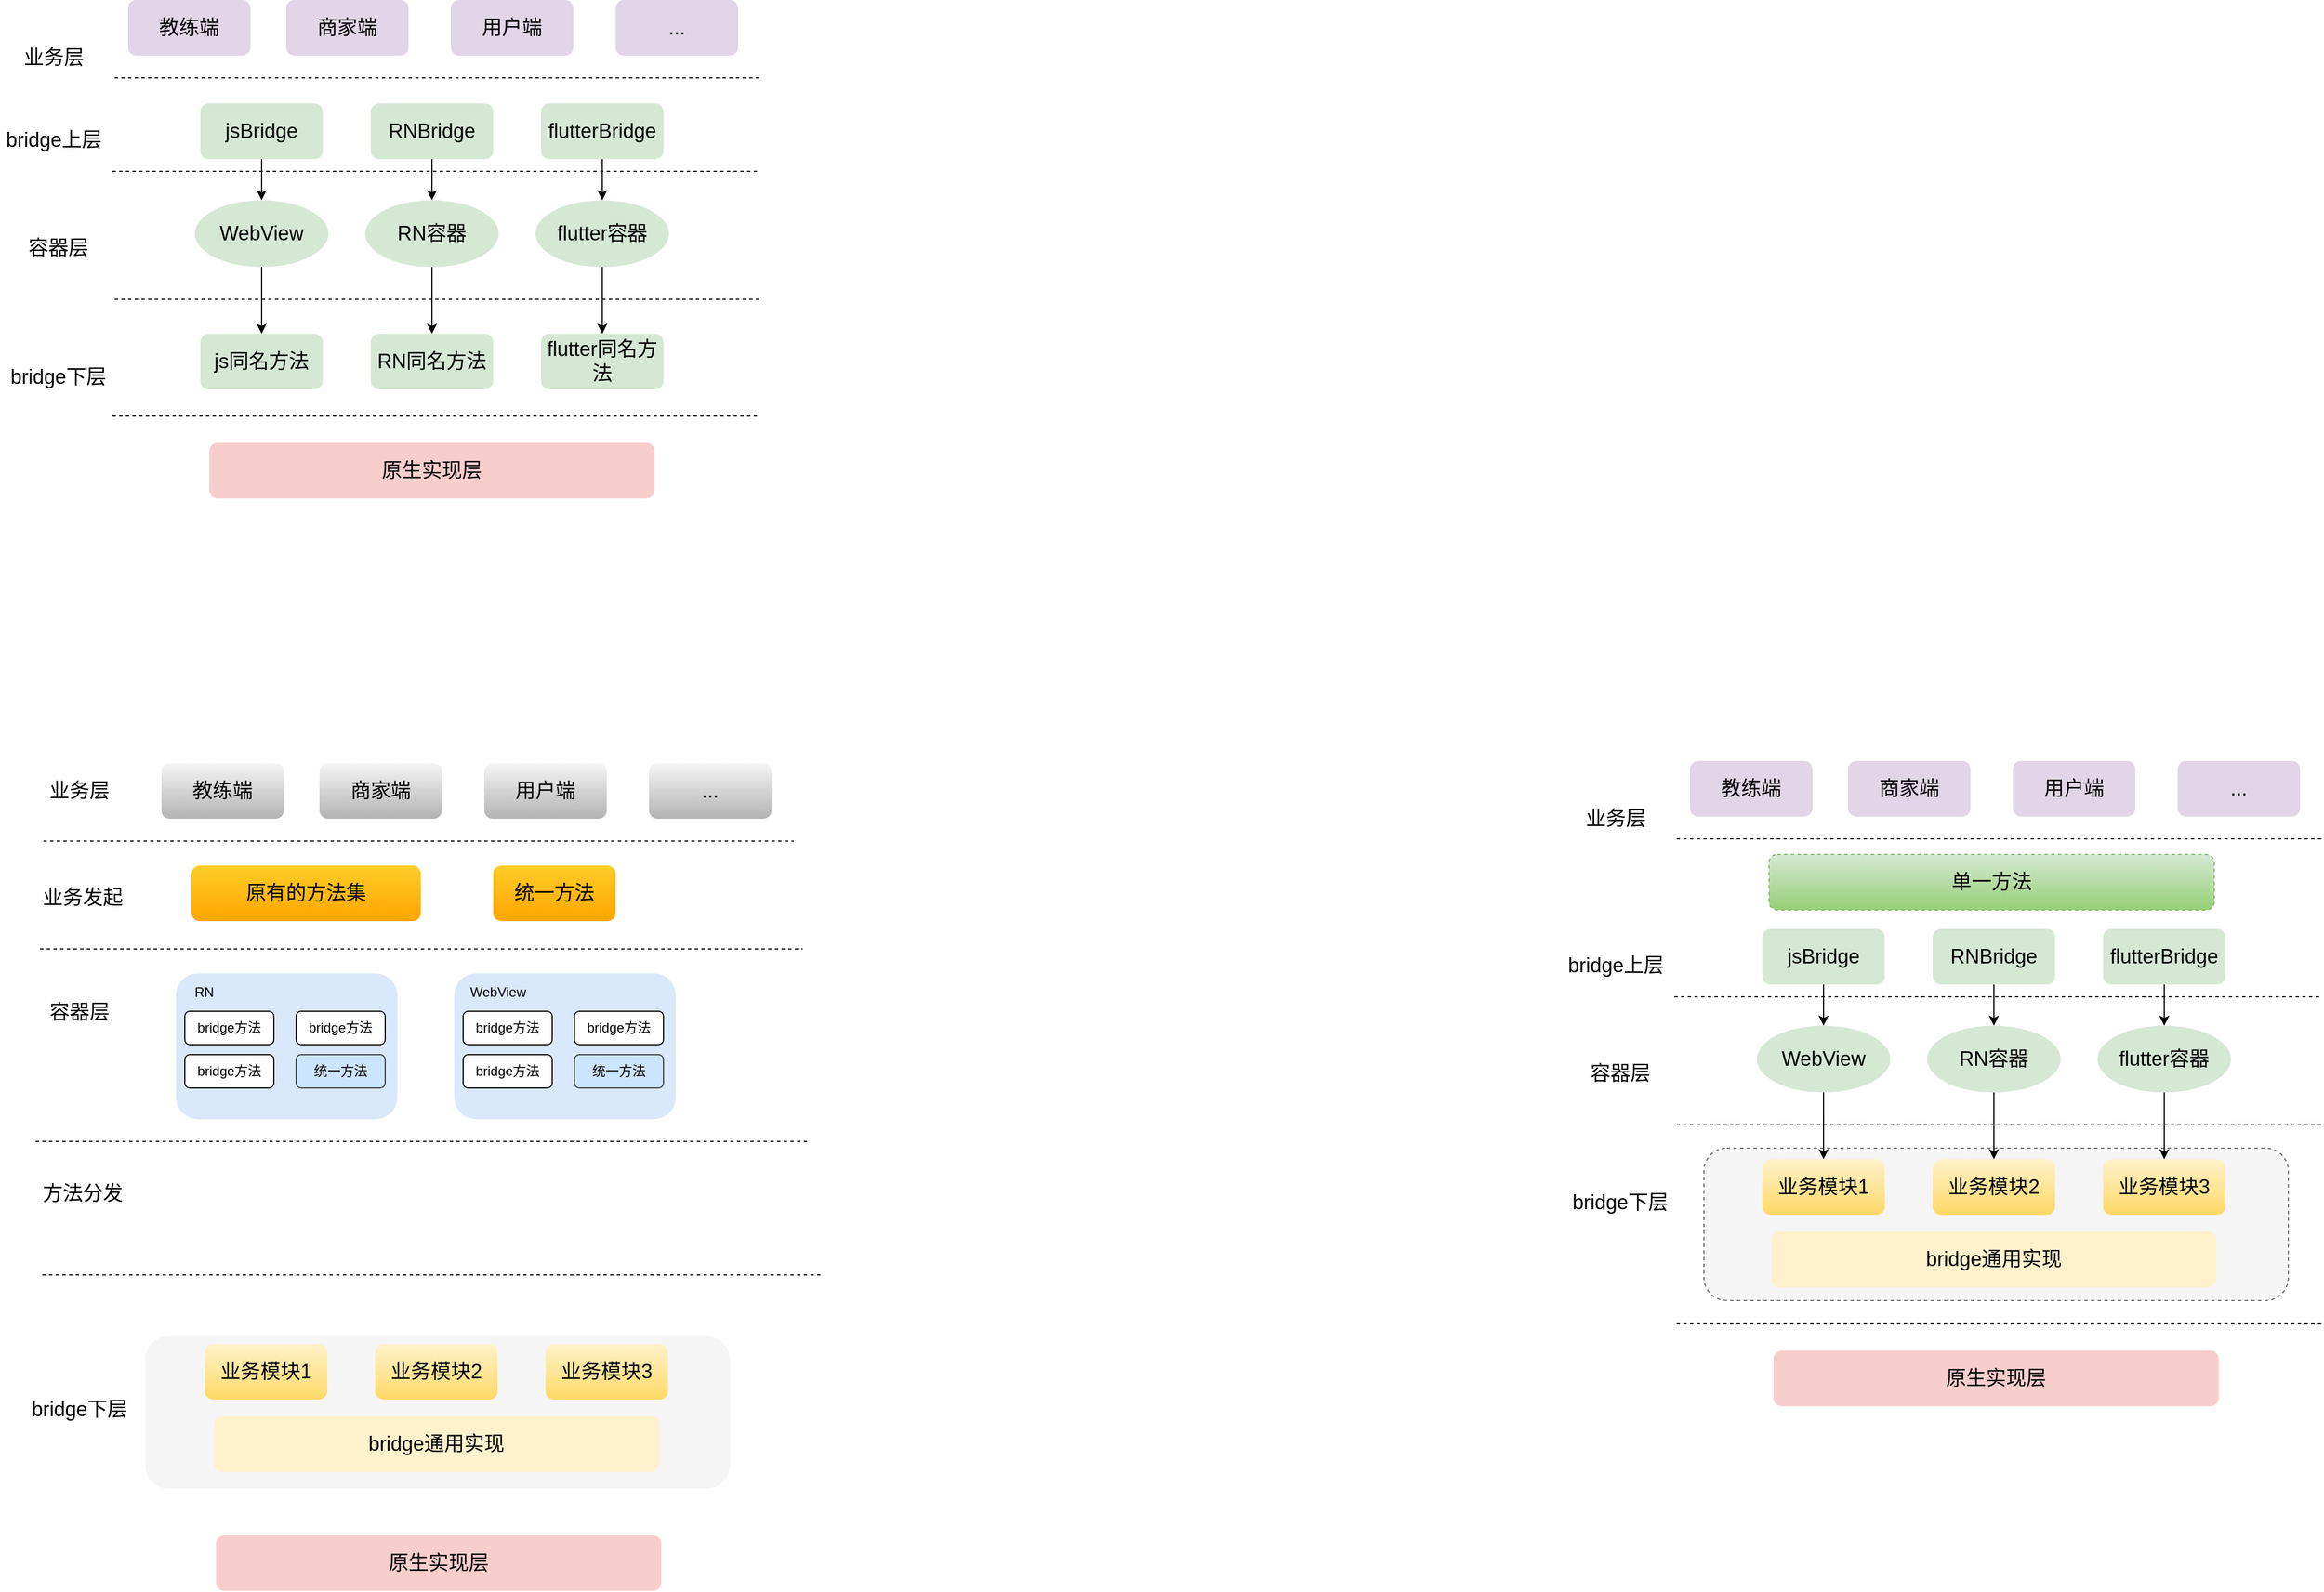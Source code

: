 <mxfile version="16.2.2" type="github" pages="3">
  <diagram id="u__dcUEoVm3xyo9EvBLi" name="第 1 页">
    <mxGraphModel dx="1186" dy="773" grid="0" gridSize="10" guides="1" tooltips="1" connect="1" arrows="1" fold="1" page="1" pageScale="1" pageWidth="3300" pageHeight="2339" math="0" shadow="0">
      <root>
        <mxCell id="0" />
        <mxCell id="1" parent="0" />
        <mxCell id="aqSKvSmFhZGV5VUTu-hm-85" value="" style="rounded=1;whiteSpace=wrap;html=1;dashed=1;fontSize=18;strokeWidth=1;fillColor=#f5f5f5;strokeColor=none;fontColor=#333333;" parent="1" vertex="1">
          <mxGeometry x="377.5" y="1314" width="525" height="137" as="geometry" />
        </mxCell>
        <mxCell id="aqSKvSmFhZGV5VUTu-hm-1" value="" style="line;strokeWidth=1;html=1;dashed=1;" parent="1" vertex="1">
          <mxGeometry x="350" y="178" width="580" height="10" as="geometry" />
        </mxCell>
        <mxCell id="aqSKvSmFhZGV5VUTu-hm-2" value="业务层" style="text;html=1;align=center;verticalAlign=middle;resizable=0;points=[];autosize=1;strokeColor=none;fillColor=none;fontSize=18;" parent="1" vertex="1">
          <mxGeometry x="260" y="150" width="70" height="30" as="geometry" />
        </mxCell>
        <mxCell id="aqSKvSmFhZGV5VUTu-hm-4" value="教练端" style="rounded=1;whiteSpace=wrap;html=1;dashed=1;fontSize=18;strokeWidth=1;strokeColor=none;fillColor=#e1d5e7;" parent="1" vertex="1">
          <mxGeometry x="362" y="113" width="110" height="50" as="geometry" />
        </mxCell>
        <mxCell id="aqSKvSmFhZGV5VUTu-hm-7" value="商家端" style="rounded=1;whiteSpace=wrap;html=1;dashed=1;fontSize=18;strokeWidth=1;strokeColor=none;fillColor=#e1d5e7;" parent="1" vertex="1">
          <mxGeometry x="504" y="113" width="110" height="50" as="geometry" />
        </mxCell>
        <mxCell id="aqSKvSmFhZGV5VUTu-hm-8" value="用户端" style="rounded=1;whiteSpace=wrap;html=1;dashed=1;fontSize=18;strokeWidth=1;strokeColor=none;fillColor=#e1d5e7;" parent="1" vertex="1">
          <mxGeometry x="652" y="113" width="110" height="50" as="geometry" />
        </mxCell>
        <mxCell id="aqSKvSmFhZGV5VUTu-hm-11" value="..." style="rounded=1;whiteSpace=wrap;html=1;dashed=1;fontSize=18;strokeWidth=1;strokeColor=none;fillColor=#e1d5e7;" parent="1" vertex="1">
          <mxGeometry x="800" y="113" width="110" height="50" as="geometry" />
        </mxCell>
        <mxCell id="aqSKvSmFhZGV5VUTu-hm-12" value="bridge上层" style="text;html=1;align=center;verticalAlign=middle;resizable=0;points=[];autosize=1;strokeColor=none;fillColor=none;fontSize=18;" parent="1" vertex="1">
          <mxGeometry x="247" y="226" width="96" height="26" as="geometry" />
        </mxCell>
        <mxCell id="aqSKvSmFhZGV5VUTu-hm-13" value="" style="line;strokeWidth=1;html=1;dashed=1;" parent="1" vertex="1">
          <mxGeometry x="348" y="262" width="580" height="10" as="geometry" />
        </mxCell>
        <mxCell id="aqSKvSmFhZGV5VUTu-hm-23" value="" style="edgeStyle=orthogonalEdgeStyle;rounded=0;orthogonalLoop=1;jettySize=auto;html=1;fontSize=18;startArrow=none;startFill=0;" parent="1" source="aqSKvSmFhZGV5VUTu-hm-19" target="aqSKvSmFhZGV5VUTu-hm-22" edge="1">
          <mxGeometry relative="1" as="geometry" />
        </mxCell>
        <mxCell id="aqSKvSmFhZGV5VUTu-hm-19" value="jsBridge" style="rounded=1;whiteSpace=wrap;html=1;dashed=1;fontSize=18;strokeWidth=1;strokeColor=none;fillColor=#d5e8d4;" parent="1" vertex="1">
          <mxGeometry x="427" y="206" width="110" height="50" as="geometry" />
        </mxCell>
        <mxCell id="aqSKvSmFhZGV5VUTu-hm-26" value="" style="edgeStyle=orthogonalEdgeStyle;rounded=0;orthogonalLoop=1;jettySize=auto;html=1;fontSize=18;startArrow=none;startFill=0;" parent="1" source="aqSKvSmFhZGV5VUTu-hm-20" target="aqSKvSmFhZGV5VUTu-hm-25" edge="1">
          <mxGeometry relative="1" as="geometry" />
        </mxCell>
        <mxCell id="aqSKvSmFhZGV5VUTu-hm-20" value="RNBridge" style="rounded=1;whiteSpace=wrap;html=1;dashed=1;fontSize=18;strokeWidth=1;strokeColor=none;fillColor=#d5e8d4;" parent="1" vertex="1">
          <mxGeometry x="580" y="206" width="110" height="50" as="geometry" />
        </mxCell>
        <mxCell id="aqSKvSmFhZGV5VUTu-hm-28" value="" style="edgeStyle=orthogonalEdgeStyle;rounded=0;orthogonalLoop=1;jettySize=auto;html=1;fontSize=18;startArrow=none;startFill=0;" parent="1" source="aqSKvSmFhZGV5VUTu-hm-21" target="aqSKvSmFhZGV5VUTu-hm-27" edge="1">
          <mxGeometry relative="1" as="geometry" />
        </mxCell>
        <mxCell id="aqSKvSmFhZGV5VUTu-hm-21" value="flutterBridge" style="rounded=1;whiteSpace=wrap;html=1;dashed=1;fontSize=18;strokeWidth=1;strokeColor=none;fillColor=#d5e8d4;" parent="1" vertex="1">
          <mxGeometry x="733" y="206" width="110" height="50" as="geometry" />
        </mxCell>
        <mxCell id="aqSKvSmFhZGV5VUTu-hm-36" value="" style="edgeStyle=orthogonalEdgeStyle;rounded=0;orthogonalLoop=1;jettySize=auto;html=1;fontSize=18;startArrow=none;startFill=0;" parent="1" source="aqSKvSmFhZGV5VUTu-hm-22" target="aqSKvSmFhZGV5VUTu-hm-34" edge="1">
          <mxGeometry relative="1" as="geometry" />
        </mxCell>
        <mxCell id="aqSKvSmFhZGV5VUTu-hm-22" value="WebView" style="ellipse;whiteSpace=wrap;html=1;fontSize=18;fillColor=#d5e8d4;strokeColor=none;rounded=1;dashed=1;strokeWidth=1;" parent="1" vertex="1">
          <mxGeometry x="422" y="293" width="120" height="60" as="geometry" />
        </mxCell>
        <mxCell id="aqSKvSmFhZGV5VUTu-hm-42" value="" style="edgeStyle=orthogonalEdgeStyle;rounded=0;orthogonalLoop=1;jettySize=auto;html=1;fontSize=18;startArrow=none;startFill=0;" parent="1" source="aqSKvSmFhZGV5VUTu-hm-25" target="aqSKvSmFhZGV5VUTu-hm-39" edge="1">
          <mxGeometry relative="1" as="geometry" />
        </mxCell>
        <mxCell id="aqSKvSmFhZGV5VUTu-hm-25" value="RN容器" style="ellipse;whiteSpace=wrap;html=1;fontSize=18;fillColor=#d5e8d4;strokeColor=none;rounded=1;dashed=1;strokeWidth=1;" parent="1" vertex="1">
          <mxGeometry x="575" y="293" width="120" height="60" as="geometry" />
        </mxCell>
        <mxCell id="aqSKvSmFhZGV5VUTu-hm-44" value="" style="edgeStyle=orthogonalEdgeStyle;rounded=0;orthogonalLoop=1;jettySize=auto;html=1;fontSize=18;startArrow=none;startFill=0;" parent="1" source="aqSKvSmFhZGV5VUTu-hm-27" target="aqSKvSmFhZGV5VUTu-hm-43" edge="1">
          <mxGeometry relative="1" as="geometry" />
        </mxCell>
        <mxCell id="aqSKvSmFhZGV5VUTu-hm-27" value="flutter容器" style="ellipse;whiteSpace=wrap;html=1;fontSize=18;fillColor=#d5e8d4;strokeColor=none;rounded=1;dashed=1;strokeWidth=1;" parent="1" vertex="1">
          <mxGeometry x="728" y="293" width="120" height="60" as="geometry" />
        </mxCell>
        <mxCell id="aqSKvSmFhZGV5VUTu-hm-29" value="" style="line;strokeWidth=1;html=1;dashed=1;" parent="1" vertex="1">
          <mxGeometry x="350" y="377" width="580" height="10" as="geometry" />
        </mxCell>
        <mxCell id="aqSKvSmFhZGV5VUTu-hm-30" value="容器层" style="text;html=1;align=center;verticalAlign=middle;resizable=0;points=[];autosize=1;strokeColor=none;fillColor=none;fontSize=18;" parent="1" vertex="1">
          <mxGeometry x="267" y="323" width="64" height="26" as="geometry" />
        </mxCell>
        <mxCell id="aqSKvSmFhZGV5VUTu-hm-32" value="bridge下层" style="text;html=1;align=center;verticalAlign=middle;resizable=0;points=[];autosize=1;strokeColor=none;fillColor=none;fontSize=18;" parent="1" vertex="1">
          <mxGeometry x="251" y="439" width="96" height="26" as="geometry" />
        </mxCell>
        <mxCell id="aqSKvSmFhZGV5VUTu-hm-33" value="" style="line;strokeWidth=1;html=1;dashed=1;" parent="1" vertex="1">
          <mxGeometry x="348" y="482" width="580" height="10" as="geometry" />
        </mxCell>
        <mxCell id="aqSKvSmFhZGV5VUTu-hm-34" value="js同名方法" style="rounded=1;whiteSpace=wrap;html=1;dashed=1;fontSize=18;strokeWidth=1;strokeColor=none;fillColor=#d5e8d4;" parent="1" vertex="1">
          <mxGeometry x="427" y="413" width="110" height="50" as="geometry" />
        </mxCell>
        <mxCell id="aqSKvSmFhZGV5VUTu-hm-39" value="RN同名方法" style="rounded=1;whiteSpace=wrap;html=1;dashed=1;fontSize=18;strokeWidth=1;strokeColor=none;fillColor=#d5e8d4;" parent="1" vertex="1">
          <mxGeometry x="580" y="413" width="110" height="50" as="geometry" />
        </mxCell>
        <mxCell id="aqSKvSmFhZGV5VUTu-hm-43" value="flutter同名方法" style="rounded=1;whiteSpace=wrap;html=1;dashed=1;fontSize=18;strokeWidth=1;strokeColor=none;fillColor=#d5e8d4;" parent="1" vertex="1">
          <mxGeometry x="733" y="413" width="110" height="50" as="geometry" />
        </mxCell>
        <mxCell id="aqSKvSmFhZGV5VUTu-hm-45" value="原生实现层" style="rounded=1;whiteSpace=wrap;html=1;dashed=1;fontSize=18;strokeWidth=1;strokeColor=none;fillColor=#f8cecc;" parent="1" vertex="1">
          <mxGeometry x="435" y="511" width="400" height="50" as="geometry" />
        </mxCell>
        <mxCell id="aqSKvSmFhZGV5VUTu-hm-46" value="" style="line;strokeWidth=1;html=1;dashed=1;" parent="1" vertex="1">
          <mxGeometry x="286" y="864" width="674" height="10" as="geometry" />
        </mxCell>
        <mxCell id="aqSKvSmFhZGV5VUTu-hm-47" value="业务层" style="text;html=1;align=center;verticalAlign=middle;resizable=0;points=[];autosize=1;strokeColor=none;fillColor=none;fontSize=18;" parent="1" vertex="1">
          <mxGeometry x="283" y="809" width="70" height="30" as="geometry" />
        </mxCell>
        <mxCell id="aqSKvSmFhZGV5VUTu-hm-48" value="教练端" style="rounded=1;whiteSpace=wrap;html=1;dashed=1;fontSize=18;strokeWidth=1;strokeColor=none;fillColor=#f5f5f5;gradientColor=#b3b3b3;" parent="1" vertex="1">
          <mxGeometry x="392" y="799" width="110" height="50" as="geometry" />
        </mxCell>
        <mxCell id="aqSKvSmFhZGV5VUTu-hm-49" value="商家端" style="rounded=1;whiteSpace=wrap;html=1;dashed=1;fontSize=18;strokeWidth=1;strokeColor=none;fillColor=#f5f5f5;gradientColor=#b3b3b3;" parent="1" vertex="1">
          <mxGeometry x="534" y="799" width="110" height="50" as="geometry" />
        </mxCell>
        <mxCell id="aqSKvSmFhZGV5VUTu-hm-50" value="用户端" style="rounded=1;whiteSpace=wrap;html=1;dashed=1;fontSize=18;strokeWidth=1;strokeColor=none;fillColor=#f5f5f5;gradientColor=#b3b3b3;" parent="1" vertex="1">
          <mxGeometry x="682" y="799" width="110" height="50" as="geometry" />
        </mxCell>
        <mxCell id="aqSKvSmFhZGV5VUTu-hm-51" value="..." style="rounded=1;whiteSpace=wrap;html=1;dashed=1;fontSize=18;strokeWidth=1;strokeColor=none;fillColor=#f5f5f5;gradientColor=#b3b3b3;" parent="1" vertex="1">
          <mxGeometry x="830" y="799" width="110" height="50" as="geometry" />
        </mxCell>
        <mxCell id="aqSKvSmFhZGV5VUTu-hm-66" value="" style="line;strokeWidth=1;html=1;dashed=1;" parent="1" vertex="1">
          <mxGeometry x="279" y="1134" width="693" height="10" as="geometry" />
        </mxCell>
        <mxCell id="aqSKvSmFhZGV5VUTu-hm-68" value="bridge下层" style="text;html=1;align=center;verticalAlign=middle;resizable=0;points=[];autosize=1;strokeColor=none;fillColor=none;fontSize=18;" parent="1" vertex="1">
          <mxGeometry x="270" y="1366.5" width="96" height="26" as="geometry" />
        </mxCell>
        <mxCell id="aqSKvSmFhZGV5VUTu-hm-69" value="" style="line;strokeWidth=1;html=1;dashed=1;" parent="1" vertex="1">
          <mxGeometry x="285" y="1254" width="700" height="10" as="geometry" />
        </mxCell>
        <mxCell id="aqSKvSmFhZGV5VUTu-hm-70" value="业务模块1" style="rounded=1;whiteSpace=wrap;html=1;dashed=1;fontSize=18;strokeWidth=1;strokeColor=none;fillColor=#fff2cc;gradientColor=#ffd966;" parent="1" vertex="1">
          <mxGeometry x="431" y="1321" width="110" height="50" as="geometry" />
        </mxCell>
        <mxCell id="aqSKvSmFhZGV5VUTu-hm-71" value="业务模块2" style="rounded=1;whiteSpace=wrap;html=1;dashed=1;fontSize=18;strokeWidth=1;strokeColor=none;fillColor=#fff2cc;gradientColor=#ffd966;" parent="1" vertex="1">
          <mxGeometry x="584" y="1321" width="110" height="50" as="geometry" />
        </mxCell>
        <mxCell id="aqSKvSmFhZGV5VUTu-hm-72" value="业务模块3" style="rounded=1;whiteSpace=wrap;html=1;dashed=1;fontSize=18;strokeWidth=1;strokeColor=none;fillColor=#fff2cc;gradientColor=#ffd966;" parent="1" vertex="1">
          <mxGeometry x="737" y="1321" width="110" height="50" as="geometry" />
        </mxCell>
        <mxCell id="aqSKvSmFhZGV5VUTu-hm-73" value="原生实现层" style="rounded=1;whiteSpace=wrap;html=1;dashed=1;fontSize=18;strokeWidth=1;strokeColor=none;fillColor=#f8cecc;" parent="1" vertex="1">
          <mxGeometry x="441" y="1493" width="400" height="50" as="geometry" />
        </mxCell>
        <mxCell id="aqSKvSmFhZGV5VUTu-hm-76" value="bridge通用实现" style="rounded=1;whiteSpace=wrap;html=1;dashed=1;fontSize=18;strokeWidth=1;strokeColor=none;fillColor=#fff2cc;" parent="1" vertex="1">
          <mxGeometry x="439" y="1386" width="400" height="50" as="geometry" />
        </mxCell>
        <mxCell id="7jIZpGiQkFUZXm-IQ5wy-1" value="" style="rounded=1;whiteSpace=wrap;html=1;dashed=1;fontSize=18;strokeWidth=1;fillColor=#f5f5f5;strokeColor=#666666;fontColor=#333333;" parent="1" vertex="1">
          <mxGeometry x="1777.5" y="1145" width="525" height="137" as="geometry" />
        </mxCell>
        <mxCell id="7jIZpGiQkFUZXm-IQ5wy-2" value="" style="line;strokeWidth=1;html=1;dashed=1;" parent="1" vertex="1">
          <mxGeometry x="1753" y="862" width="580" height="10" as="geometry" />
        </mxCell>
        <mxCell id="7jIZpGiQkFUZXm-IQ5wy-3" value="业务层" style="text;html=1;align=center;verticalAlign=middle;resizable=0;points=[];autosize=1;strokeColor=none;fillColor=none;fontSize=18;" parent="1" vertex="1">
          <mxGeometry x="1663" y="834" width="70" height="30" as="geometry" />
        </mxCell>
        <mxCell id="7jIZpGiQkFUZXm-IQ5wy-4" value="教练端" style="rounded=1;whiteSpace=wrap;html=1;dashed=1;fontSize=18;strokeWidth=1;strokeColor=none;fillColor=#e1d5e7;" parent="1" vertex="1">
          <mxGeometry x="1765" y="797" width="110" height="50" as="geometry" />
        </mxCell>
        <mxCell id="7jIZpGiQkFUZXm-IQ5wy-5" value="商家端" style="rounded=1;whiteSpace=wrap;html=1;dashed=1;fontSize=18;strokeWidth=1;strokeColor=none;fillColor=#e1d5e7;" parent="1" vertex="1">
          <mxGeometry x="1907" y="797" width="110" height="50" as="geometry" />
        </mxCell>
        <mxCell id="7jIZpGiQkFUZXm-IQ5wy-6" value="用户端" style="rounded=1;whiteSpace=wrap;html=1;dashed=1;fontSize=18;strokeWidth=1;strokeColor=none;fillColor=#e1d5e7;" parent="1" vertex="1">
          <mxGeometry x="2055" y="797" width="110" height="50" as="geometry" />
        </mxCell>
        <mxCell id="7jIZpGiQkFUZXm-IQ5wy-7" value="..." style="rounded=1;whiteSpace=wrap;html=1;dashed=1;fontSize=18;strokeWidth=1;strokeColor=none;fillColor=#e1d5e7;" parent="1" vertex="1">
          <mxGeometry x="2203" y="797" width="110" height="50" as="geometry" />
        </mxCell>
        <mxCell id="7jIZpGiQkFUZXm-IQ5wy-8" value="bridge上层" style="text;html=1;align=center;verticalAlign=middle;resizable=0;points=[];autosize=1;strokeColor=none;fillColor=none;fontSize=18;" parent="1" vertex="1">
          <mxGeometry x="1650" y="968" width="96" height="26" as="geometry" />
        </mxCell>
        <mxCell id="7jIZpGiQkFUZXm-IQ5wy-9" value="" style="line;strokeWidth=1;html=1;dashed=1;" parent="1" vertex="1">
          <mxGeometry x="1751" y="1004" width="580" height="10" as="geometry" />
        </mxCell>
        <mxCell id="7jIZpGiQkFUZXm-IQ5wy-10" value="" style="edgeStyle=orthogonalEdgeStyle;rounded=0;orthogonalLoop=1;jettySize=auto;html=1;fontSize=18;startArrow=none;startFill=0;" parent="1" source="7jIZpGiQkFUZXm-IQ5wy-11" target="7jIZpGiQkFUZXm-IQ5wy-17" edge="1">
          <mxGeometry relative="1" as="geometry" />
        </mxCell>
        <mxCell id="7jIZpGiQkFUZXm-IQ5wy-11" value="jsBridge" style="rounded=1;whiteSpace=wrap;html=1;dashed=1;fontSize=18;strokeWidth=1;strokeColor=none;fillColor=#d5e8d4;" parent="1" vertex="1">
          <mxGeometry x="1830" y="948" width="110" height="50" as="geometry" />
        </mxCell>
        <mxCell id="7jIZpGiQkFUZXm-IQ5wy-12" value="" style="edgeStyle=orthogonalEdgeStyle;rounded=0;orthogonalLoop=1;jettySize=auto;html=1;fontSize=18;startArrow=none;startFill=0;" parent="1" source="7jIZpGiQkFUZXm-IQ5wy-13" target="7jIZpGiQkFUZXm-IQ5wy-19" edge="1">
          <mxGeometry relative="1" as="geometry" />
        </mxCell>
        <mxCell id="7jIZpGiQkFUZXm-IQ5wy-13" value="RNBridge" style="rounded=1;whiteSpace=wrap;html=1;dashed=1;fontSize=18;strokeWidth=1;strokeColor=none;fillColor=#d5e8d4;" parent="1" vertex="1">
          <mxGeometry x="1983" y="948" width="110" height="50" as="geometry" />
        </mxCell>
        <mxCell id="7jIZpGiQkFUZXm-IQ5wy-14" value="" style="edgeStyle=orthogonalEdgeStyle;rounded=0;orthogonalLoop=1;jettySize=auto;html=1;fontSize=18;startArrow=none;startFill=0;" parent="1" source="7jIZpGiQkFUZXm-IQ5wy-15" target="7jIZpGiQkFUZXm-IQ5wy-21" edge="1">
          <mxGeometry relative="1" as="geometry" />
        </mxCell>
        <mxCell id="7jIZpGiQkFUZXm-IQ5wy-15" value="flutterBridge" style="rounded=1;whiteSpace=wrap;html=1;dashed=1;fontSize=18;strokeWidth=1;strokeColor=none;fillColor=#d5e8d4;" parent="1" vertex="1">
          <mxGeometry x="2136" y="948" width="110" height="50" as="geometry" />
        </mxCell>
        <mxCell id="7jIZpGiQkFUZXm-IQ5wy-16" value="" style="edgeStyle=orthogonalEdgeStyle;rounded=0;orthogonalLoop=1;jettySize=auto;html=1;fontSize=18;startArrow=none;startFill=0;" parent="1" source="7jIZpGiQkFUZXm-IQ5wy-17" target="7jIZpGiQkFUZXm-IQ5wy-26" edge="1">
          <mxGeometry relative="1" as="geometry" />
        </mxCell>
        <mxCell id="7jIZpGiQkFUZXm-IQ5wy-17" value="WebView" style="ellipse;whiteSpace=wrap;html=1;fontSize=18;fillColor=#d5e8d4;strokeColor=none;rounded=1;dashed=1;strokeWidth=1;" parent="1" vertex="1">
          <mxGeometry x="1825" y="1035" width="120" height="60" as="geometry" />
        </mxCell>
        <mxCell id="7jIZpGiQkFUZXm-IQ5wy-18" value="" style="edgeStyle=orthogonalEdgeStyle;rounded=0;orthogonalLoop=1;jettySize=auto;html=1;fontSize=18;startArrow=none;startFill=0;" parent="1" source="7jIZpGiQkFUZXm-IQ5wy-19" target="7jIZpGiQkFUZXm-IQ5wy-27" edge="1">
          <mxGeometry relative="1" as="geometry" />
        </mxCell>
        <mxCell id="7jIZpGiQkFUZXm-IQ5wy-19" value="RN容器" style="ellipse;whiteSpace=wrap;html=1;fontSize=18;fillColor=#d5e8d4;strokeColor=none;rounded=1;dashed=1;strokeWidth=1;" parent="1" vertex="1">
          <mxGeometry x="1978" y="1035" width="120" height="60" as="geometry" />
        </mxCell>
        <mxCell id="7jIZpGiQkFUZXm-IQ5wy-20" value="" style="edgeStyle=orthogonalEdgeStyle;rounded=0;orthogonalLoop=1;jettySize=auto;html=1;fontSize=18;startArrow=none;startFill=0;" parent="1" source="7jIZpGiQkFUZXm-IQ5wy-21" target="7jIZpGiQkFUZXm-IQ5wy-28" edge="1">
          <mxGeometry relative="1" as="geometry" />
        </mxCell>
        <mxCell id="7jIZpGiQkFUZXm-IQ5wy-21" value="flutter容器" style="ellipse;whiteSpace=wrap;html=1;fontSize=18;fillColor=#d5e8d4;strokeColor=none;rounded=1;dashed=1;strokeWidth=1;" parent="1" vertex="1">
          <mxGeometry x="2131" y="1035" width="120" height="60" as="geometry" />
        </mxCell>
        <mxCell id="7jIZpGiQkFUZXm-IQ5wy-22" value="" style="line;strokeWidth=1;html=1;dashed=1;" parent="1" vertex="1">
          <mxGeometry x="1753" y="1119" width="580" height="10" as="geometry" />
        </mxCell>
        <mxCell id="7jIZpGiQkFUZXm-IQ5wy-23" value="容器层" style="text;html=1;align=center;verticalAlign=middle;resizable=0;points=[];autosize=1;strokeColor=none;fillColor=none;fontSize=18;" parent="1" vertex="1">
          <mxGeometry x="1670" y="1065" width="64" height="26" as="geometry" />
        </mxCell>
        <mxCell id="7jIZpGiQkFUZXm-IQ5wy-24" value="bridge下层" style="text;html=1;align=center;verticalAlign=middle;resizable=0;points=[];autosize=1;strokeColor=none;fillColor=none;fontSize=18;" parent="1" vertex="1">
          <mxGeometry x="1654" y="1181" width="96" height="26" as="geometry" />
        </mxCell>
        <mxCell id="7jIZpGiQkFUZXm-IQ5wy-25" value="" style="line;strokeWidth=1;html=1;dashed=1;" parent="1" vertex="1">
          <mxGeometry x="1753" y="1298" width="580" height="10" as="geometry" />
        </mxCell>
        <mxCell id="7jIZpGiQkFUZXm-IQ5wy-26" value="业务模块1" style="rounded=1;whiteSpace=wrap;html=1;dashed=1;fontSize=18;strokeWidth=1;strokeColor=none;fillColor=#fff2cc;gradientColor=#ffd966;" parent="1" vertex="1">
          <mxGeometry x="1830" y="1155" width="110" height="50" as="geometry" />
        </mxCell>
        <mxCell id="7jIZpGiQkFUZXm-IQ5wy-27" value="业务模块2" style="rounded=1;whiteSpace=wrap;html=1;dashed=1;fontSize=18;strokeWidth=1;strokeColor=none;fillColor=#fff2cc;gradientColor=#ffd966;" parent="1" vertex="1">
          <mxGeometry x="1983" y="1155" width="110" height="50" as="geometry" />
        </mxCell>
        <mxCell id="7jIZpGiQkFUZXm-IQ5wy-28" value="业务模块3" style="rounded=1;whiteSpace=wrap;html=1;dashed=1;fontSize=18;strokeWidth=1;strokeColor=none;fillColor=#fff2cc;gradientColor=#ffd966;" parent="1" vertex="1">
          <mxGeometry x="2136" y="1155" width="110" height="50" as="geometry" />
        </mxCell>
        <mxCell id="7jIZpGiQkFUZXm-IQ5wy-29" value="原生实现层" style="rounded=1;whiteSpace=wrap;html=1;dashed=1;fontSize=18;strokeWidth=1;strokeColor=none;fillColor=#f8cecc;" parent="1" vertex="1">
          <mxGeometry x="1840" y="1327" width="400" height="50" as="geometry" />
        </mxCell>
        <mxCell id="7jIZpGiQkFUZXm-IQ5wy-30" value="bridge通用实现" style="rounded=1;whiteSpace=wrap;html=1;dashed=1;fontSize=18;strokeWidth=1;strokeColor=none;fillColor=#fff2cc;" parent="1" vertex="1">
          <mxGeometry x="1838" y="1220" width="400" height="50" as="geometry" />
        </mxCell>
        <mxCell id="7jIZpGiQkFUZXm-IQ5wy-32" value="单一方法" style="rounded=1;whiteSpace=wrap;html=1;dashed=1;fontSize=18;strokeWidth=1;strokeColor=#82b366;fillColor=#d5e8d4;gradientColor=#97d077;" parent="1" vertex="1">
          <mxGeometry x="1836" y="881" width="400" height="50" as="geometry" />
        </mxCell>
        <mxCell id="WknQuuJO2jkxK-Vl2QQx-2" value="" style="line;strokeWidth=1;html=1;dashed=1;" vertex="1" parent="1">
          <mxGeometry x="283" y="961" width="685" height="10" as="geometry" />
        </mxCell>
        <mxCell id="WknQuuJO2jkxK-Vl2QQx-6" value="业务发起" style="text;html=1;align=center;verticalAlign=middle;resizable=0;points=[];autosize=1;strokeColor=none;fillColor=none;fontSize=18;" vertex="1" parent="1">
          <mxGeometry x="280" y="907" width="82" height="26" as="geometry" />
        </mxCell>
        <mxCell id="WknQuuJO2jkxK-Vl2QQx-9" value="原有的方法集" style="rounded=1;whiteSpace=wrap;html=1;dashed=1;fontSize=18;strokeWidth=1;strokeColor=none;fillColor=#ffcd28;gradientColor=#ffa500;" vertex="1" parent="1">
          <mxGeometry x="419" y="891" width="206" height="50" as="geometry" />
        </mxCell>
        <mxCell id="WknQuuJO2jkxK-Vl2QQx-10" value="统一方法" style="rounded=1;whiteSpace=wrap;html=1;dashed=1;fontSize=18;strokeWidth=1;strokeColor=none;fillColor=#ffcd28;gradientColor=#ffa500;" vertex="1" parent="1">
          <mxGeometry x="690" y="891" width="110" height="50" as="geometry" />
        </mxCell>
        <mxCell id="WknQuuJO2jkxK-Vl2QQx-11" value="容器层" style="text;html=1;align=center;verticalAlign=middle;resizable=0;points=[];autosize=1;strokeColor=none;fillColor=none;fontSize=18;" vertex="1" parent="1">
          <mxGeometry x="286" y="1010" width="64" height="26" as="geometry" />
        </mxCell>
        <mxCell id="WknQuuJO2jkxK-Vl2QQx-12" value="" style="rounded=1;whiteSpace=wrap;html=1;dashed=1;fillColor=#dae8fc;strokeColor=none;" vertex="1" parent="1">
          <mxGeometry x="405" y="988" width="199" height="131" as="geometry" />
        </mxCell>
        <mxCell id="WknQuuJO2jkxK-Vl2QQx-13" value="RN" style="text;html=1;align=center;verticalAlign=middle;resizable=0;points=[];autosize=1;strokeColor=none;fillColor=none;" vertex="1" parent="1">
          <mxGeometry x="416" y="996" width="27" height="18" as="geometry" />
        </mxCell>
        <mxCell id="WknQuuJO2jkxK-Vl2QQx-14" value="bridge方法" style="rounded=1;whiteSpace=wrap;html=1;" vertex="1" parent="1">
          <mxGeometry x="413" y="1022" width="80" height="30" as="geometry" />
        </mxCell>
        <mxCell id="WknQuuJO2jkxK-Vl2QQx-15" value="bridge方法" style="rounded=1;whiteSpace=wrap;html=1;" vertex="1" parent="1">
          <mxGeometry x="413" y="1061" width="80" height="30" as="geometry" />
        </mxCell>
        <mxCell id="WknQuuJO2jkxK-Vl2QQx-16" value="bridge方法" style="rounded=1;whiteSpace=wrap;html=1;" vertex="1" parent="1">
          <mxGeometry x="513" y="1022" width="80" height="30" as="geometry" />
        </mxCell>
        <mxCell id="WknQuuJO2jkxK-Vl2QQx-17" value="统一方法" style="rounded=1;whiteSpace=wrap;html=1;fillColor=#cce5ff;strokeColor=#36393d;" vertex="1" parent="1">
          <mxGeometry x="513" y="1061" width="80" height="30" as="geometry" />
        </mxCell>
        <mxCell id="WknQuuJO2jkxK-Vl2QQx-25" value="" style="rounded=1;whiteSpace=wrap;html=1;dashed=1;fillColor=#dae8fc;strokeColor=none;" vertex="1" parent="1">
          <mxGeometry x="655" y="988" width="199" height="131" as="geometry" />
        </mxCell>
        <mxCell id="WknQuuJO2jkxK-Vl2QQx-26" value="WebView" style="text;html=1;align=center;verticalAlign=middle;resizable=0;points=[];autosize=1;strokeColor=none;fillColor=none;" vertex="1" parent="1">
          <mxGeometry x="664" y="996" width="60" height="18" as="geometry" />
        </mxCell>
        <mxCell id="WknQuuJO2jkxK-Vl2QQx-27" value="bridge方法" style="rounded=1;whiteSpace=wrap;html=1;" vertex="1" parent="1">
          <mxGeometry x="663" y="1022" width="80" height="30" as="geometry" />
        </mxCell>
        <mxCell id="WknQuuJO2jkxK-Vl2QQx-28" value="bridge方法" style="rounded=1;whiteSpace=wrap;html=1;" vertex="1" parent="1">
          <mxGeometry x="663" y="1061" width="80" height="30" as="geometry" />
        </mxCell>
        <mxCell id="WknQuuJO2jkxK-Vl2QQx-29" value="bridge方法" style="rounded=1;whiteSpace=wrap;html=1;" vertex="1" parent="1">
          <mxGeometry x="763" y="1022" width="80" height="30" as="geometry" />
        </mxCell>
        <mxCell id="WknQuuJO2jkxK-Vl2QQx-30" value="统一方法" style="rounded=1;whiteSpace=wrap;html=1;fillColor=#cce5ff;strokeColor=#36393d;" vertex="1" parent="1">
          <mxGeometry x="763" y="1061" width="80" height="30" as="geometry" />
        </mxCell>
        <mxCell id="WknQuuJO2jkxK-Vl2QQx-31" value="方法分发" style="text;html=1;align=center;verticalAlign=middle;resizable=0;points=[];autosize=1;strokeColor=none;fillColor=none;fontSize=18;" vertex="1" parent="1">
          <mxGeometry x="280" y="1173" width="82" height="26" as="geometry" />
        </mxCell>
      </root>
    </mxGraphModel>
  </diagram>
  <diagram id="Z1L21hP19Qhgv_iIZ9a_" name="第 2 页">
    <mxGraphModel dx="1186" dy="773" grid="0" gridSize="10" guides="1" tooltips="1" connect="1" arrows="1" fold="1" page="1" pageScale="1" pageWidth="3300" pageHeight="2339" math="0" shadow="0">
      <root>
        <mxCell id="bEC-xD6dw51jqHywUA81-0" />
        <mxCell id="bEC-xD6dw51jqHywUA81-1" parent="bEC-xD6dw51jqHywUA81-0" />
        <mxCell id="bEC-xD6dw51jqHywUA81-6" value="" style="edgeStyle=orthogonalEdgeStyle;rounded=0;orthogonalLoop=1;jettySize=auto;html=1;fontSize=18;startArrow=none;startFill=0;" parent="bEC-xD6dw51jqHywUA81-1" source="bEC-xD6dw51jqHywUA81-2" target="bEC-xD6dw51jqHywUA81-5" edge="1">
          <mxGeometry relative="1" as="geometry" />
        </mxCell>
        <mxCell id="bEC-xD6dw51jqHywUA81-2" value="前端调用" style="strokeWidth=1;html=1;shape=mxgraph.flowchart.start_1;whiteSpace=wrap;glass=0;fontSize=18;perimeterSpacing=0;" parent="bEC-xD6dw51jqHywUA81-1" vertex="1">
          <mxGeometry x="485" y="88" width="100" height="60" as="geometry" />
        </mxCell>
        <mxCell id="HszFtjOzmJFsLadkfQ3V-1" value="" style="edgeStyle=orthogonalEdgeStyle;rounded=0;orthogonalLoop=1;jettySize=auto;html=1;fontSize=18;startArrow=none;startFill=0;" parent="bEC-xD6dw51jqHywUA81-1" source="bEC-xD6dw51jqHywUA81-5" target="HszFtjOzmJFsLadkfQ3V-0" edge="1">
          <mxGeometry relative="1" as="geometry" />
        </mxCell>
        <mxCell id="bEC-xD6dw51jqHywUA81-5" value="bridge方法" style="whiteSpace=wrap;html=1;fontSize=18;strokeWidth=1;glass=0;rounded=1;" parent="bEC-xD6dw51jqHywUA81-1" vertex="1">
          <mxGeometry x="480" y="206" width="110" height="50" as="geometry" />
        </mxCell>
        <mxCell id="HszFtjOzmJFsLadkfQ3V-3" value="" style="edgeStyle=orthogonalEdgeStyle;rounded=0;orthogonalLoop=1;jettySize=auto;html=1;fontSize=18;startArrow=none;startFill=0;" parent="bEC-xD6dw51jqHywUA81-1" source="HszFtjOzmJFsLadkfQ3V-0" target="HszFtjOzmJFsLadkfQ3V-2" edge="1">
          <mxGeometry relative="1" as="geometry" />
        </mxCell>
        <mxCell id="HszFtjOzmJFsLadkfQ3V-0" value="本地解析" style="whiteSpace=wrap;html=1;fontSize=18;strokeWidth=1;glass=0;rounded=1;" parent="bEC-xD6dw51jqHywUA81-1" vertex="1">
          <mxGeometry x="475" y="331" width="120" height="60" as="geometry" />
        </mxCell>
        <mxCell id="HszFtjOzmJFsLadkfQ3V-5" value="否" style="edgeStyle=orthogonalEdgeStyle;rounded=0;orthogonalLoop=1;jettySize=auto;html=1;fontSize=18;startArrow=none;startFill=0;" parent="bEC-xD6dw51jqHywUA81-1" source="HszFtjOzmJFsLadkfQ3V-2" target="HszFtjOzmJFsLadkfQ3V-4" edge="1">
          <mxGeometry relative="1" as="geometry" />
        </mxCell>
        <mxCell id="HszFtjOzmJFsLadkfQ3V-8" value="" style="edgeStyle=orthogonalEdgeStyle;rounded=0;orthogonalLoop=1;jettySize=auto;html=1;fontSize=18;startArrow=none;startFill=0;" parent="bEC-xD6dw51jqHywUA81-1" source="HszFtjOzmJFsLadkfQ3V-2" target="HszFtjOzmJFsLadkfQ3V-7" edge="1">
          <mxGeometry relative="1" as="geometry" />
        </mxCell>
        <mxCell id="HszFtjOzmJFsLadkfQ3V-2" value="模块是否注册" style="rhombus;whiteSpace=wrap;html=1;fontSize=18;strokeWidth=1;glass=0;rounded=1;" parent="bEC-xD6dw51jqHywUA81-1" vertex="1">
          <mxGeometry x="475" y="435" width="121" height="80" as="geometry" />
        </mxCell>
        <mxCell id="HszFtjOzmJFsLadkfQ3V-6" style="edgeStyle=orthogonalEdgeStyle;rounded=0;orthogonalLoop=1;jettySize=auto;html=1;exitX=0.5;exitY=0;exitDx=0;exitDy=0;entryX=0;entryY=0.5;entryDx=0;entryDy=0;entryPerimeter=0;fontSize=18;startArrow=none;startFill=0;" parent="bEC-xD6dw51jqHywUA81-1" source="HszFtjOzmJFsLadkfQ3V-4" target="bEC-xD6dw51jqHywUA81-2" edge="1">
          <mxGeometry relative="1" as="geometry" />
        </mxCell>
        <mxCell id="HszFtjOzmJFsLadkfQ3V-4" value="调用失败" style="rounded=1;whiteSpace=wrap;html=1;fontSize=18;strokeWidth=1;glass=0;" parent="bEC-xD6dw51jqHywUA81-1" vertex="1">
          <mxGeometry x="274.5" y="445" width="120" height="60" as="geometry" />
        </mxCell>
        <mxCell id="HszFtjOzmJFsLadkfQ3V-9" style="edgeStyle=orthogonalEdgeStyle;rounded=0;orthogonalLoop=1;jettySize=auto;html=1;exitX=0;exitY=0.5;exitDx=0;exitDy=0;entryX=0.5;entryY=1;entryDx=0;entryDy=0;fontSize=18;startArrow=none;startFill=0;" parent="bEC-xD6dw51jqHywUA81-1" source="HszFtjOzmJFsLadkfQ3V-7" target="HszFtjOzmJFsLadkfQ3V-4" edge="1">
          <mxGeometry relative="1" as="geometry" />
        </mxCell>
        <mxCell id="HszFtjOzmJFsLadkfQ3V-10" value="否" style="edgeLabel;html=1;align=center;verticalAlign=middle;resizable=0;points=[];fontSize=18;" parent="HszFtjOzmJFsLadkfQ3V-9" vertex="1" connectable="0">
          <mxGeometry x="-0.484" relative="1" as="geometry">
            <mxPoint as="offset" />
          </mxGeometry>
        </mxCell>
        <mxCell id="QDsG2CtLXRGqELhrLL63-1" value="" style="edgeStyle=orthogonalEdgeStyle;rounded=0;orthogonalLoop=1;jettySize=auto;html=1;fontSize=18;startArrow=none;startFill=0;" parent="bEC-xD6dw51jqHywUA81-1" source="HszFtjOzmJFsLadkfQ3V-7" target="QDsG2CtLXRGqELhrLL63-0" edge="1">
          <mxGeometry relative="1" as="geometry" />
        </mxCell>
        <mxCell id="QDsG2CtLXRGqELhrLL63-2" value="是" style="edgeLabel;html=1;align=center;verticalAlign=middle;resizable=0;points=[];fontSize=18;" parent="QDsG2CtLXRGqELhrLL63-1" vertex="1" connectable="0">
          <mxGeometry x="-0.333" relative="1" as="geometry">
            <mxPoint as="offset" />
          </mxGeometry>
        </mxCell>
        <mxCell id="HszFtjOzmJFsLadkfQ3V-7" value="方法是否注册" style="rhombus;whiteSpace=wrap;html=1;fontSize=18;strokeWidth=1;glass=0;rounded=1;" parent="bEC-xD6dw51jqHywUA81-1" vertex="1">
          <mxGeometry x="470.25" y="594" width="129.5" height="80" as="geometry" />
        </mxCell>
        <mxCell id="QDsG2CtLXRGqELhrLL63-4" value="" style="edgeStyle=orthogonalEdgeStyle;rounded=0;orthogonalLoop=1;jettySize=auto;html=1;fontSize=18;startArrow=none;startFill=0;" parent="bEC-xD6dw51jqHywUA81-1" source="QDsG2CtLXRGqELhrLL63-0" target="QDsG2CtLXRGqELhrLL63-3" edge="1">
          <mxGeometry relative="1" as="geometry" />
        </mxCell>
        <mxCell id="QDsG2CtLXRGqELhrLL63-0" value="参数解析" style="whiteSpace=wrap;html=1;fontSize=18;strokeWidth=1;glass=0;rounded=1;" parent="bEC-xD6dw51jqHywUA81-1" vertex="1">
          <mxGeometry x="684.5" y="604" width="120" height="60" as="geometry" />
        </mxCell>
        <mxCell id="QDsG2CtLXRGqELhrLL63-6" value="" style="edgeStyle=orthogonalEdgeStyle;rounded=0;orthogonalLoop=1;jettySize=auto;html=1;fontSize=18;startArrow=none;startFill=0;" parent="bEC-xD6dw51jqHywUA81-1" source="QDsG2CtLXRGqELhrLL63-3" target="QDsG2CtLXRGqELhrLL63-5" edge="1">
          <mxGeometry relative="1" as="geometry" />
        </mxCell>
        <mxCell id="QDsG2CtLXRGqELhrLL63-3" value="调用原生方法" style="whiteSpace=wrap;html=1;fontSize=18;strokeWidth=1;glass=0;rounded=1;" parent="bEC-xD6dw51jqHywUA81-1" vertex="1">
          <mxGeometry x="884.5" y="604" width="120" height="60" as="geometry" />
        </mxCell>
        <mxCell id="QDsG2CtLXRGqELhrLL63-7" style="edgeStyle=orthogonalEdgeStyle;rounded=0;orthogonalLoop=1;jettySize=auto;html=1;exitX=0.5;exitY=0;exitDx=0;exitDy=0;entryX=1;entryY=0.5;entryDx=0;entryDy=0;entryPerimeter=0;fontSize=18;startArrow=none;startFill=0;" parent="bEC-xD6dw51jqHywUA81-1" source="QDsG2CtLXRGqELhrLL63-5" target="bEC-xD6dw51jqHywUA81-2" edge="1">
          <mxGeometry relative="1" as="geometry" />
        </mxCell>
        <mxCell id="QDsG2CtLXRGqELhrLL63-8" value="是" style="edgeLabel;html=1;align=center;verticalAlign=middle;resizable=0;points=[];fontSize=18;" parent="QDsG2CtLXRGqELhrLL63-7" vertex="1" connectable="0">
          <mxGeometry x="-0.62" y="3" relative="1" as="geometry">
            <mxPoint x="1" as="offset" />
          </mxGeometry>
        </mxCell>
        <mxCell id="QDsG2CtLXRGqELhrLL63-10" value="" style="edgeStyle=orthogonalEdgeStyle;rounded=0;orthogonalLoop=1;jettySize=auto;html=1;fontSize=18;startArrow=none;startFill=0;" parent="bEC-xD6dw51jqHywUA81-1" source="QDsG2CtLXRGqELhrLL63-5" target="QDsG2CtLXRGqELhrLL63-9" edge="1">
          <mxGeometry relative="1" as="geometry" />
        </mxCell>
        <mxCell id="QDsG2CtLXRGqELhrLL63-11" value="否" style="edgeLabel;html=1;align=center;verticalAlign=middle;resizable=0;points=[];fontSize=18;" parent="QDsG2CtLXRGqELhrLL63-10" vertex="1" connectable="0">
          <mxGeometry x="0.026" y="4" relative="1" as="geometry">
            <mxPoint as="offset" />
          </mxGeometry>
        </mxCell>
        <mxCell id="QDsG2CtLXRGqELhrLL63-5" value="需要回调" style="rhombus;whiteSpace=wrap;html=1;fontSize=18;strokeWidth=1;glass=0;rounded=1;" parent="bEC-xD6dw51jqHywUA81-1" vertex="1">
          <mxGeometry x="878.25" y="454" width="132.5" height="80" as="geometry" />
        </mxCell>
        <mxCell id="QDsG2CtLXRGqELhrLL63-9" value="结束" style="whiteSpace=wrap;html=1;fontSize=18;strokeWidth=1;glass=0;rounded=1;" parent="bEC-xD6dw51jqHywUA81-1" vertex="1">
          <mxGeometry x="672" y="464" width="120" height="60" as="geometry" />
        </mxCell>
        <mxCell id="QDsG2CtLXRGqELhrLL63-12" value="本地解析" style="whiteSpace=wrap;html=1;rounded=1;glass=0;labelBackgroundColor=none;fontSize=18;strokeColor=#d79b00;strokeWidth=1;fillColor=#ffcd28;gradientColor=#ffa500;" parent="bEC-xD6dw51jqHywUA81-1" vertex="1">
          <mxGeometry x="247" y="1159" width="120" height="60" as="geometry" />
        </mxCell>
        <mxCell id="QDsG2CtLXRGqELhrLL63-14" value="" style="strokeWidth=2;html=1;shape=mxgraph.flowchart.annotation_2;align=left;labelPosition=right;pointerEvents=1;rounded=1;glass=0;labelBackgroundColor=none;fontSize=18;fillColor=#FFE599;gradientColor=none;" parent="bEC-xD6dw51jqHywUA81-1" vertex="1">
          <mxGeometry x="377" y="1072.5" width="50" height="233" as="geometry" />
        </mxCell>
        <mxCell id="QDsG2CtLXRGqELhrLL63-15" value="方式1: 找到一个对应的映射的方法，替换成我们自己的解析方法&lt;br&gt;优点：前端不需要替换当前的方案，只需要客户端进行修改" style="text;html=1;align=left;verticalAlign=middle;resizable=0;points=[];autosize=1;strokeColor=none;fillColor=none;fontSize=18;" parent="bEC-xD6dw51jqHywUA81-1" vertex="1">
          <mxGeometry x="442" y="1046" width="516" height="48" as="geometry" />
        </mxCell>
        <mxCell id="QDsG2CtLXRGqELhrLL63-16" value="方式2: 不替换三方bridge，但是拢到一个方法内，自己做方法的解析映射&lt;br&gt;优点：保持三方bridge的独立性" style="text;html=1;align=left;verticalAlign=middle;resizable=0;points=[];autosize=1;strokeColor=none;fillColor=none;fontSize=18;" parent="bEC-xD6dw51jqHywUA81-1" vertex="1">
          <mxGeometry x="440" y="1281" width="584" height="48" as="geometry" />
        </mxCell>
        <mxCell id="QDsG2CtLXRGqELhrLL63-19" value="{&lt;br&gt;&lt;span style=&quot;white-space: pre&quot;&gt; &lt;/span&gt;moduleName:xxx,&lt;br&gt;&lt;span style=&quot;white-space: pre&quot;&gt; &lt;/span&gt;methodName:xxx,&lt;br&gt;&lt;span style=&quot;white-space: pre&quot;&gt; &lt;/span&gt;params:{&lt;br&gt;&lt;span style=&quot;white-space: pre&quot;&gt; &lt;/span&gt;},&lt;br&gt;&lt;span style=&quot;white-space: pre&quot;&gt; &lt;/span&gt;callback:xxx&lt;br&gt;}" style="text;html=1;align=left;verticalAlign=middle;resizable=0;points=[];autosize=1;strokeColor=none;fillColor=none;fontSize=18;" parent="bEC-xD6dw51jqHywUA81-1" vertex="1">
          <mxGeometry x="440" y="1354" width="195" height="158" as="geometry" />
        </mxCell>
        <mxCell id="QDsG2CtLXRGqELhrLL63-20" value="bridge方法" style="whiteSpace=wrap;html=1;rounded=1;glass=0;labelBackgroundColor=none;fontSize=18;strokeColor=#d79b00;strokeWidth=1;fillColor=#ffcd28;gradientColor=#ffa500;" parent="bEC-xD6dw51jqHywUA81-1" vertex="1">
          <mxGeometry x="1274" y="319" width="120" height="60" as="geometry" />
        </mxCell>
        <mxCell id="QDsG2CtLXRGqELhrLL63-21" value="" style="shape=curlyBracket;whiteSpace=wrap;html=1;rounded=1;glass=0;labelBackgroundColor=none;fontSize=18;strokeColor=default;strokeWidth=1;fillColor=#FFE599;gradientColor=none;" parent="bEC-xD6dw51jqHywUA81-1" vertex="1">
          <mxGeometry x="1417" y="254" width="20" height="183" as="geometry" />
        </mxCell>
        <mxCell id="QDsG2CtLXRGqELhrLL63-23" value="基础模块，各跨段通用的方法" style="text;html=1;align=center;verticalAlign=middle;resizable=0;points=[];autosize=1;strokeColor=none;fillColor=none;fontSize=18;" parent="bEC-xD6dw51jqHywUA81-1" vertex="1">
          <mxGeometry x="1451" y="242" width="244" height="26" as="geometry" />
        </mxCell>
        <mxCell id="QDsG2CtLXRGqELhrLL63-24" value="功能模块，需要特定功能的时候进行注册" style="text;html=1;align=center;verticalAlign=middle;resizable=0;points=[];autosize=1;strokeColor=none;fillColor=none;fontSize=18;" parent="bEC-xD6dw51jqHywUA81-1" vertex="1">
          <mxGeometry x="1451" y="331" width="334" height="26" as="geometry" />
        </mxCell>
        <mxCell id="QDsG2CtLXRGqELhrLL63-25" value="业务模块，针对特定业务进行注册" style="text;html=1;align=center;verticalAlign=middle;resizable=0;points=[];autosize=1;strokeColor=none;fillColor=none;fontSize=18;" parent="bEC-xD6dw51jqHywUA81-1" vertex="1">
          <mxGeometry x="1460" y="415" width="280" height="26" as="geometry" />
        </mxCell>
      </root>
    </mxGraphModel>
  </diagram>
  <diagram id="VNU9Rj0oNG35q85Yg_Wn" name="第 3 页">
    <mxGraphModel dx="1186" dy="773" grid="0" gridSize="10" guides="1" tooltips="1" connect="1" arrows="1" fold="1" page="1" pageScale="1" pageWidth="3300" pageHeight="2339" math="0" shadow="0">
      <root>
        <mxCell id="oT9Z2OkehyOciY0bffM1-0" />
        <mxCell id="oT9Z2OkehyOciY0bffM1-1" parent="oT9Z2OkehyOciY0bffM1-0" />
        <mxCell id="oT9Z2OkehyOciY0bffM1-4" value="" style="edgeStyle=orthogonalEdgeStyle;rounded=0;orthogonalLoop=1;jettySize=auto;html=1;" parent="oT9Z2OkehyOciY0bffM1-1" source="oT9Z2OkehyOciY0bffM1-2" target="oT9Z2OkehyOciY0bffM1-3" edge="1">
          <mxGeometry relative="1" as="geometry" />
        </mxCell>
        <mxCell id="oT9Z2OkehyOciY0bffM1-14" style="edgeStyle=orthogonalEdgeStyle;rounded=0;orthogonalLoop=1;jettySize=auto;html=1;exitX=0.5;exitY=1;exitDx=0;exitDy=0;entryX=0.5;entryY=0;entryDx=0;entryDy=0;" parent="oT9Z2OkehyOciY0bffM1-1" source="oT9Z2OkehyOciY0bffM1-2" target="oT9Z2OkehyOciY0bffM1-12" edge="1">
          <mxGeometry relative="1" as="geometry" />
        </mxCell>
        <mxCell id="oT9Z2OkehyOciY0bffM1-15" style="edgeStyle=orthogonalEdgeStyle;rounded=0;orthogonalLoop=1;jettySize=auto;html=1;exitX=0.5;exitY=1;exitDx=0;exitDy=0;" parent="oT9Z2OkehyOciY0bffM1-1" source="oT9Z2OkehyOciY0bffM1-2" target="oT9Z2OkehyOciY0bffM1-13" edge="1">
          <mxGeometry relative="1" as="geometry" />
        </mxCell>
        <mxCell id="oT9Z2OkehyOciY0bffM1-2" value="H5页面" style="ellipse;whiteSpace=wrap;html=1;aspect=fixed;" parent="oT9Z2OkehyOciY0bffM1-1" vertex="1">
          <mxGeometry x="226" y="111" width="80" height="80" as="geometry" />
        </mxCell>
        <mxCell id="oT9Z2OkehyOciY0bffM1-6" value="" style="edgeStyle=orthogonalEdgeStyle;rounded=0;orthogonalLoop=1;jettySize=auto;html=1;" parent="oT9Z2OkehyOciY0bffM1-1" source="oT9Z2OkehyOciY0bffM1-3" target="oT9Z2OkehyOciY0bffM1-5" edge="1">
          <mxGeometry relative="1" as="geometry" />
        </mxCell>
        <mxCell id="oT9Z2OkehyOciY0bffM1-3" value="注册桥接模块" style="rounded=1;whiteSpace=wrap;html=1;" parent="oT9Z2OkehyOciY0bffM1-1" vertex="1">
          <mxGeometry x="366" y="126" width="110" height="50" as="geometry" />
        </mxCell>
        <mxCell id="oT9Z2OkehyOciY0bffM1-5" value="将模块添加到模块集中" style="rounded=1;whiteSpace=wrap;html=1;" parent="oT9Z2OkehyOciY0bffM1-1" vertex="1">
          <mxGeometry x="536" y="126" width="110" height="50" as="geometry" />
        </mxCell>
        <mxCell id="oT9Z2OkehyOciY0bffM1-7" value="模块和方法只有两级建议用map" style="text;html=1;align=center;verticalAlign=middle;resizable=0;points=[];autosize=1;strokeColor=none;fillColor=none;" parent="oT9Z2OkehyOciY0bffM1-1" vertex="1">
          <mxGeometry x="499" y="102" width="177" height="18" as="geometry" />
        </mxCell>
        <mxCell id="oT9Z2OkehyOciY0bffM1-17" value="" style="edgeStyle=orthogonalEdgeStyle;rounded=0;orthogonalLoop=1;jettySize=auto;html=1;" parent="oT9Z2OkehyOciY0bffM1-1" source="oT9Z2OkehyOciY0bffM1-12" target="oT9Z2OkehyOciY0bffM1-16" edge="1">
          <mxGeometry relative="1" as="geometry" />
        </mxCell>
        <mxCell id="oT9Z2OkehyOciY0bffM1-12" value="统一方法调用" style="rounded=1;whiteSpace=wrap;html=1;" parent="oT9Z2OkehyOciY0bffM1-1" vertex="1">
          <mxGeometry x="122" y="244" width="110" height="50" as="geometry" />
        </mxCell>
        <mxCell id="oT9Z2OkehyOciY0bffM1-19" value="" style="edgeStyle=orthogonalEdgeStyle;rounded=0;orthogonalLoop=1;jettySize=auto;html=1;" parent="oT9Z2OkehyOciY0bffM1-1" source="oT9Z2OkehyOciY0bffM1-13" target="oT9Z2OkehyOciY0bffM1-18" edge="1">
          <mxGeometry relative="1" as="geometry" />
        </mxCell>
        <mxCell id="oT9Z2OkehyOciY0bffM1-13" value="改造前的方法调用" style="rounded=1;whiteSpace=wrap;html=1;" parent="oT9Z2OkehyOciY0bffM1-1" vertex="1">
          <mxGeometry x="304" y="244" width="110" height="50" as="geometry" />
        </mxCell>
        <mxCell id="oT9Z2OkehyOciY0bffM1-23" value="" style="edgeStyle=orthogonalEdgeStyle;rounded=0;orthogonalLoop=1;jettySize=auto;html=1;" parent="oT9Z2OkehyOciY0bffM1-1" source="oT9Z2OkehyOciY0bffM1-16" target="oT9Z2OkehyOciY0bffM1-22" edge="1">
          <mxGeometry relative="1" as="geometry" />
        </mxCell>
        <mxCell id="oT9Z2OkehyOciY0bffM1-16" value="携带模块名，方法名，参数，回调对象" style="ellipse;whiteSpace=wrap;html=1;rounded=1;" parent="oT9Z2OkehyOciY0bffM1-1" vertex="1">
          <mxGeometry x="117" y="369" width="120" height="60" as="geometry" />
        </mxCell>
        <mxCell id="oT9Z2OkehyOciY0bffM1-18" value="携带方法名和参数回调" style="ellipse;whiteSpace=wrap;html=1;rounded=1;" parent="oT9Z2OkehyOciY0bffM1-1" vertex="1">
          <mxGeometry x="299" y="369" width="120" height="60" as="geometry" />
        </mxCell>
        <mxCell id="oT9Z2OkehyOciY0bffM1-31" style="edgeStyle=orthogonalEdgeStyle;rounded=0;orthogonalLoop=1;jettySize=auto;html=1;exitX=0.5;exitY=1;exitDx=0;exitDy=0;" parent="oT9Z2OkehyOciY0bffM1-1" source="oT9Z2OkehyOciY0bffM1-22" target="oT9Z2OkehyOciY0bffM1-28" edge="1">
          <mxGeometry relative="1" as="geometry" />
        </mxCell>
        <mxCell id="oT9Z2OkehyOciY0bffM1-22" value="选择对应的模块" style="ellipse;whiteSpace=wrap;html=1;rounded=1;" parent="oT9Z2OkehyOciY0bffM1-1" vertex="1">
          <mxGeometry x="117" y="509" width="120" height="60" as="geometry" />
        </mxCell>
        <mxCell id="oT9Z2OkehyOciY0bffM1-36" value="否" style="edgeStyle=orthogonalEdgeStyle;rounded=0;orthogonalLoop=1;jettySize=auto;html=1;" parent="oT9Z2OkehyOciY0bffM1-1" source="oT9Z2OkehyOciY0bffM1-28" target="oT9Z2OkehyOciY0bffM1-35" edge="1">
          <mxGeometry relative="1" as="geometry" />
        </mxCell>
        <mxCell id="oT9Z2OkehyOciY0bffM1-38" value="" style="edgeStyle=orthogonalEdgeStyle;rounded=0;orthogonalLoop=1;jettySize=auto;html=1;" parent="oT9Z2OkehyOciY0bffM1-1" source="oT9Z2OkehyOciY0bffM1-28" target="oT9Z2OkehyOciY0bffM1-37" edge="1">
          <mxGeometry relative="1" as="geometry" />
        </mxCell>
        <mxCell id="oT9Z2OkehyOciY0bffM1-41" value="是" style="edgeLabel;html=1;align=center;verticalAlign=middle;resizable=0;points=[];" parent="oT9Z2OkehyOciY0bffM1-38" vertex="1" connectable="0">
          <mxGeometry x="-0.15" y="1" relative="1" as="geometry">
            <mxPoint as="offset" />
          </mxGeometry>
        </mxCell>
        <mxCell id="oT9Z2OkehyOciY0bffM1-28" value="模块存在" style="rhombus;whiteSpace=wrap;html=1;rounded=1;" parent="oT9Z2OkehyOciY0bffM1-1" vertex="1">
          <mxGeometry x="219" y="671" width="80" height="80" as="geometry" />
        </mxCell>
        <mxCell id="oT9Z2OkehyOciY0bffM1-35" value="失败" style="rounded=1;whiteSpace=wrap;html=1;" parent="oT9Z2OkehyOciY0bffM1-1" vertex="1">
          <mxGeometry x="204" y="804" width="110" height="50" as="geometry" />
        </mxCell>
        <mxCell id="oT9Z2OkehyOciY0bffM1-39" style="edgeStyle=orthogonalEdgeStyle;rounded=0;orthogonalLoop=1;jettySize=auto;html=1;exitX=0.5;exitY=1;exitDx=0;exitDy=0;entryX=1;entryY=0.5;entryDx=0;entryDy=0;" parent="oT9Z2OkehyOciY0bffM1-1" source="oT9Z2OkehyOciY0bffM1-37" target="oT9Z2OkehyOciY0bffM1-35" edge="1">
          <mxGeometry relative="1" as="geometry" />
        </mxCell>
        <mxCell id="oT9Z2OkehyOciY0bffM1-40" value="否" style="edgeLabel;html=1;align=center;verticalAlign=middle;resizable=0;points=[];" parent="oT9Z2OkehyOciY0bffM1-39" vertex="1" connectable="0">
          <mxGeometry x="-0.661" y="-2" relative="1" as="geometry">
            <mxPoint as="offset" />
          </mxGeometry>
        </mxCell>
        <mxCell id="oT9Z2OkehyOciY0bffM1-43" value="" style="edgeStyle=orthogonalEdgeStyle;rounded=0;orthogonalLoop=1;jettySize=auto;html=1;" parent="oT9Z2OkehyOciY0bffM1-1" source="oT9Z2OkehyOciY0bffM1-37" target="oT9Z2OkehyOciY0bffM1-42" edge="1">
          <mxGeometry relative="1" as="geometry" />
        </mxCell>
        <mxCell id="oT9Z2OkehyOciY0bffM1-44" value="是" style="edgeLabel;html=1;align=center;verticalAlign=middle;resizable=0;points=[];" parent="oT9Z2OkehyOciY0bffM1-43" vertex="1" connectable="0">
          <mxGeometry x="-0.294" y="1" relative="1" as="geometry">
            <mxPoint as="offset" />
          </mxGeometry>
        </mxCell>
        <mxCell id="oT9Z2OkehyOciY0bffM1-37" value="方法存在" style="rhombus;whiteSpace=wrap;html=1;rounded=1;" parent="oT9Z2OkehyOciY0bffM1-1" vertex="1">
          <mxGeometry x="379" y="671" width="80" height="80" as="geometry" />
        </mxCell>
        <mxCell id="oT9Z2OkehyOciY0bffM1-50" value="" style="edgeStyle=orthogonalEdgeStyle;rounded=0;orthogonalLoop=1;jettySize=auto;html=1;" parent="oT9Z2OkehyOciY0bffM1-1" source="oT9Z2OkehyOciY0bffM1-42" target="oT9Z2OkehyOciY0bffM1-49" edge="1">
          <mxGeometry relative="1" as="geometry" />
        </mxCell>
        <mxCell id="oT9Z2OkehyOciY0bffM1-42" value="解析成对应的参数" style="ellipse;whiteSpace=wrap;html=1;rounded=1;" parent="oT9Z2OkehyOciY0bffM1-1" vertex="1">
          <mxGeometry x="527" y="681" width="120" height="60" as="geometry" />
        </mxCell>
        <mxCell id="oT9Z2OkehyOciY0bffM1-47" value="" style="curved=1;endArrow=classic;html=1;rounded=0;exitX=1;exitY=0;exitDx=0;exitDy=0;entryX=0.5;entryY=1;entryDx=0;entryDy=0;strokeColor=#97D077;" parent="oT9Z2OkehyOciY0bffM1-1" source="oT9Z2OkehyOciY0bffM1-28" target="oT9Z2OkehyOciY0bffM1-5" edge="1">
          <mxGeometry width="50" height="50" relative="1" as="geometry">
            <mxPoint x="621" y="496" as="sourcePoint" />
            <mxPoint x="629" y="341" as="targetPoint" />
            <Array as="points">
              <mxPoint x="479" y="610" />
              <mxPoint x="535" y="537" />
              <mxPoint x="567" y="436" />
            </Array>
          </mxGeometry>
        </mxCell>
        <mxCell id="oT9Z2OkehyOciY0bffM1-48" value="判断依据" style="edgeLabel;html=1;align=center;verticalAlign=middle;resizable=0;points=[];" parent="oT9Z2OkehyOciY0bffM1-47" vertex="1" connectable="0">
          <mxGeometry x="0.363" relative="1" as="geometry">
            <mxPoint as="offset" />
          </mxGeometry>
        </mxCell>
        <mxCell id="oT9Z2OkehyOciY0bffM1-54" value="" style="edgeStyle=orthogonalEdgeStyle;rounded=0;orthogonalLoop=1;jettySize=auto;html=1;" parent="oT9Z2OkehyOciY0bffM1-1" source="oT9Z2OkehyOciY0bffM1-49" target="oT9Z2OkehyOciY0bffM1-53" edge="1">
          <mxGeometry relative="1" as="geometry" />
        </mxCell>
        <mxCell id="oT9Z2OkehyOciY0bffM1-49" value="调用对应的方法" style="ellipse;whiteSpace=wrap;html=1;rounded=1;" parent="oT9Z2OkehyOciY0bffM1-1" vertex="1">
          <mxGeometry x="727" y="681" width="120" height="60" as="geometry" />
        </mxCell>
        <mxCell id="oT9Z2OkehyOciY0bffM1-56" value="" style="edgeStyle=orthogonalEdgeStyle;rounded=0;orthogonalLoop=1;jettySize=auto;html=1;" parent="oT9Z2OkehyOciY0bffM1-1" source="oT9Z2OkehyOciY0bffM1-53" target="oT9Z2OkehyOciY0bffM1-55" edge="1">
          <mxGeometry relative="1" as="geometry" />
        </mxCell>
        <mxCell id="oT9Z2OkehyOciY0bffM1-53" value="执行对应的原生方法" style="rounded=1;whiteSpace=wrap;html=1;" parent="oT9Z2OkehyOciY0bffM1-1" vertex="1">
          <mxGeometry x="732" y="560" width="110" height="50" as="geometry" />
        </mxCell>
        <mxCell id="oT9Z2OkehyOciY0bffM1-58" value="" style="edgeStyle=orthogonalEdgeStyle;rounded=0;orthogonalLoop=1;jettySize=auto;html=1;" parent="oT9Z2OkehyOciY0bffM1-1" source="oT9Z2OkehyOciY0bffM1-55" target="oT9Z2OkehyOciY0bffM1-57" edge="1">
          <mxGeometry relative="1" as="geometry" />
        </mxCell>
        <mxCell id="oT9Z2OkehyOciY0bffM1-55" value="执行js的Callback" style="rounded=1;whiteSpace=wrap;html=1;" parent="oT9Z2OkehyOciY0bffM1-1" vertex="1">
          <mxGeometry x="732" y="430" width="110" height="50" as="geometry" />
        </mxCell>
        <mxCell id="oT9Z2OkehyOciY0bffM1-57" value="成功" style="rounded=1;whiteSpace=wrap;html=1;" parent="oT9Z2OkehyOciY0bffM1-1" vertex="1">
          <mxGeometry x="732" y="300" width="110" height="50" as="geometry" />
        </mxCell>
        <mxCell id="-eeqlRWIN1LyM-FkUGQA-0" value="" style="curved=1;endArrow=classic;html=1;rounded=0;exitX=0.5;exitY=1;exitDx=0;exitDy=0;entryX=0.5;entryY=0;entryDx=0;entryDy=0;strokeColor=#FFE599;" edge="1" parent="oT9Z2OkehyOciY0bffM1-1" source="oT9Z2OkehyOciY0bffM1-18" target="oT9Z2OkehyOciY0bffM1-37">
          <mxGeometry width="50" height="50" relative="1" as="geometry">
            <mxPoint x="577" y="524" as="sourcePoint" />
            <mxPoint x="627" y="474" as="targetPoint" />
            <Array as="points">
              <mxPoint x="341" y="485" />
              <mxPoint x="359" y="583" />
            </Array>
          </mxGeometry>
        </mxCell>
        <mxCell id="-eeqlRWIN1LyM-FkUGQA-1" value="原先调用方式" style="edgeLabel;html=1;align=center;verticalAlign=middle;resizable=0;points=[];" vertex="1" connectable="0" parent="-eeqlRWIN1LyM-FkUGQA-0">
          <mxGeometry x="-0.33" y="3" relative="1" as="geometry">
            <mxPoint as="offset" />
          </mxGeometry>
        </mxCell>
      </root>
    </mxGraphModel>
  </diagram>
</mxfile>
